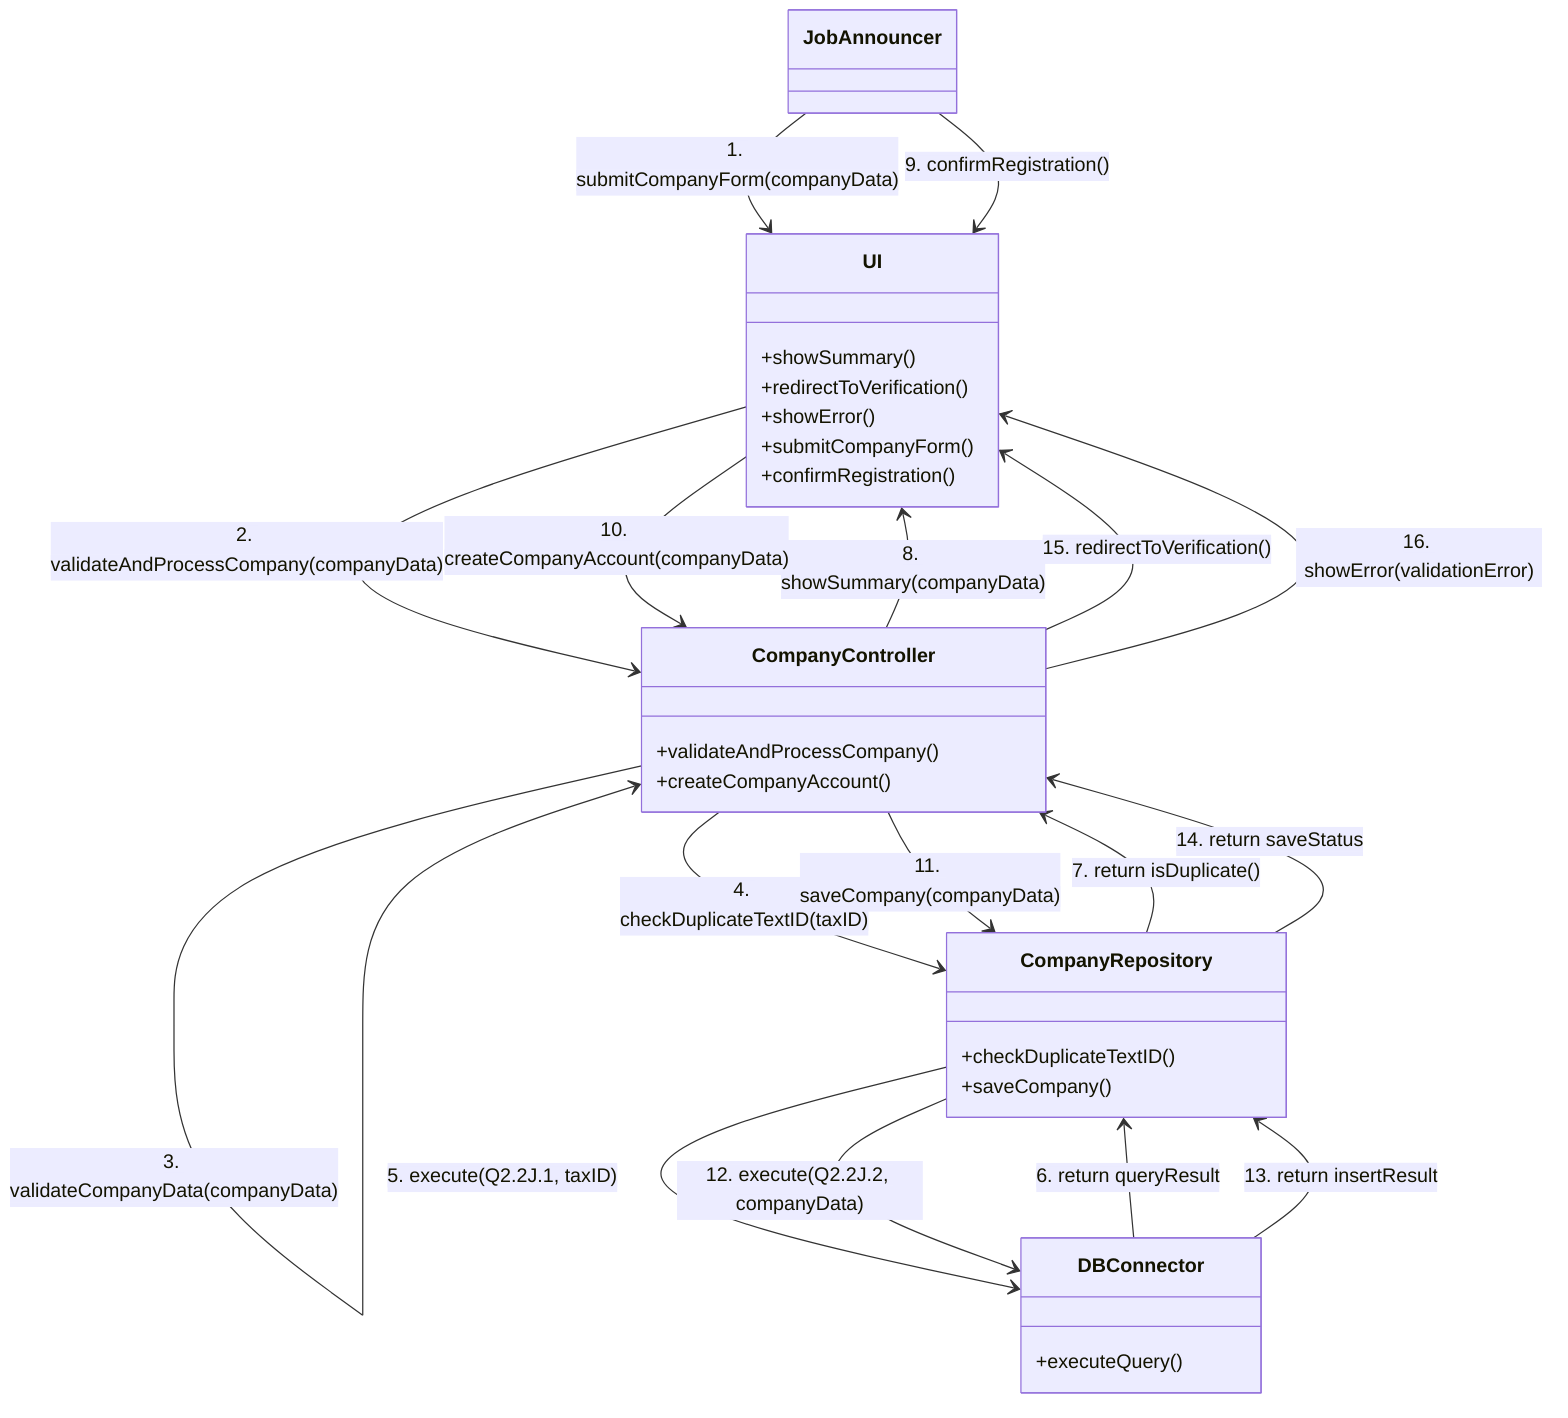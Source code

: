 classDiagram
    JobAnnouncer --> UI: 1. submitCompanyForm(companyData)
    UI --> CompanyController: 2. validateAndProcessCompany(companyData)
    CompanyController --> CompanyController: 3. validateCompanyData(companyData)
    CompanyController --> CompanyRepository: 4. checkDuplicateTextID(taxID)
    CompanyRepository --> DBConnector: 5. execute(Q2.2J.1, taxID)
    DBConnector --> CompanyRepository: 6. return queryResult
    CompanyRepository --> CompanyController: 7. return isDuplicate()
    CompanyController --> UI: 8. showSummary(companyData)

    JobAnnouncer --> UI: 9. confirmRegistration()
    UI --> CompanyController: 10. createCompanyAccount(companyData)
    CompanyController --> CompanyRepository: 11. saveCompany(companyData)
    CompanyRepository --> DBConnector: 12. execute(Q2.2J.2, companyData)
    DBConnector --> CompanyRepository: 13. return insertResult
    CompanyRepository --> CompanyController: 14. return saveStatus
    CompanyController --> UI: 15. redirectToVerification()
    CompanyController --> UI: 16. showError(validationError)

    class JobAnnouncer {
    }

    class UI {
        +showSummary()
        +redirectToVerification()
        +showError()
        +submitCompanyForm()
        +confirmRegistration()
    }

    class CompanyController {
        +validateAndProcessCompany()
        +createCompanyAccount()
    }

    class CompanyRepository {
        +checkDuplicateTextID()
        +saveCompany()
    }

    class DBConnector {
        +executeQuery()
    }